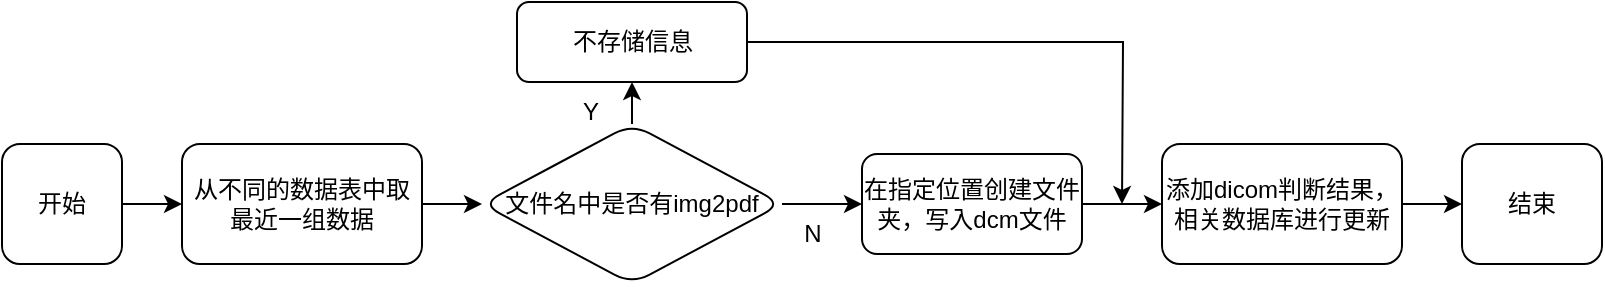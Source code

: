 <mxfile version="22.1.16" type="github">
  <diagram name="第 1 页" id="at5m0T8zt1dCvnjk2d3n">
    <mxGraphModel dx="1674" dy="746" grid="1" gridSize="10" guides="1" tooltips="1" connect="1" arrows="1" fold="1" page="1" pageScale="1" pageWidth="827" pageHeight="1169" math="0" shadow="0">
      <root>
        <mxCell id="0" />
        <mxCell id="1" parent="0" />
        <mxCell id="Z6VySQBkPBmHjOSyOEfj-3" value="" style="edgeStyle=orthogonalEdgeStyle;rounded=0;orthogonalLoop=1;jettySize=auto;html=1;" edge="1" parent="1" source="Z6VySQBkPBmHjOSyOEfj-1" target="Z6VySQBkPBmHjOSyOEfj-2">
          <mxGeometry relative="1" as="geometry" />
        </mxCell>
        <mxCell id="Z6VySQBkPBmHjOSyOEfj-1" value="开始" style="rounded=1;whiteSpace=wrap;html=1;" vertex="1" parent="1">
          <mxGeometry x="120" y="220" width="60" height="60" as="geometry" />
        </mxCell>
        <mxCell id="Z6VySQBkPBmHjOSyOEfj-5" value="" style="edgeStyle=orthogonalEdgeStyle;rounded=0;orthogonalLoop=1;jettySize=auto;html=1;" edge="1" parent="1" source="Z6VySQBkPBmHjOSyOEfj-2" target="Z6VySQBkPBmHjOSyOEfj-4">
          <mxGeometry relative="1" as="geometry" />
        </mxCell>
        <mxCell id="Z6VySQBkPBmHjOSyOEfj-2" value="从不同的数据表中取最近一组数据" style="whiteSpace=wrap;html=1;rounded=1;" vertex="1" parent="1">
          <mxGeometry x="210" y="220" width="120" height="60" as="geometry" />
        </mxCell>
        <mxCell id="Z6VySQBkPBmHjOSyOEfj-7" value="" style="edgeStyle=orthogonalEdgeStyle;rounded=0;orthogonalLoop=1;jettySize=auto;html=1;" edge="1" parent="1" source="Z6VySQBkPBmHjOSyOEfj-4" target="Z6VySQBkPBmHjOSyOEfj-6">
          <mxGeometry relative="1" as="geometry" />
        </mxCell>
        <mxCell id="Z6VySQBkPBmHjOSyOEfj-9" value="" style="edgeStyle=orthogonalEdgeStyle;rounded=0;orthogonalLoop=1;jettySize=auto;html=1;" edge="1" parent="1" source="Z6VySQBkPBmHjOSyOEfj-4" target="Z6VySQBkPBmHjOSyOEfj-8">
          <mxGeometry relative="1" as="geometry" />
        </mxCell>
        <mxCell id="Z6VySQBkPBmHjOSyOEfj-4" value="文件名中是否有img2pdf" style="rhombus;whiteSpace=wrap;html=1;rounded=1;" vertex="1" parent="1">
          <mxGeometry x="360" y="210" width="150" height="80" as="geometry" />
        </mxCell>
        <mxCell id="Z6VySQBkPBmHjOSyOEfj-11" value="" style="edgeStyle=orthogonalEdgeStyle;rounded=0;orthogonalLoop=1;jettySize=auto;html=1;" edge="1" parent="1" source="Z6VySQBkPBmHjOSyOEfj-6" target="Z6VySQBkPBmHjOSyOEfj-10">
          <mxGeometry relative="1" as="geometry" />
        </mxCell>
        <mxCell id="Z6VySQBkPBmHjOSyOEfj-6" value="在指定位置创建文件夹，写入dcm文件" style="whiteSpace=wrap;html=1;rounded=1;" vertex="1" parent="1">
          <mxGeometry x="550" y="225" width="110" height="50" as="geometry" />
        </mxCell>
        <mxCell id="Z6VySQBkPBmHjOSyOEfj-16" style="edgeStyle=orthogonalEdgeStyle;rounded=0;orthogonalLoop=1;jettySize=auto;html=1;" edge="1" parent="1" source="Z6VySQBkPBmHjOSyOEfj-8">
          <mxGeometry relative="1" as="geometry">
            <mxPoint x="680" y="250" as="targetPoint" />
          </mxGeometry>
        </mxCell>
        <mxCell id="Z6VySQBkPBmHjOSyOEfj-8" value="不存储信息" style="whiteSpace=wrap;html=1;rounded=1;" vertex="1" parent="1">
          <mxGeometry x="377.5" y="149" width="115" height="40" as="geometry" />
        </mxCell>
        <mxCell id="Z6VySQBkPBmHjOSyOEfj-13" value="" style="edgeStyle=orthogonalEdgeStyle;rounded=0;orthogonalLoop=1;jettySize=auto;html=1;" edge="1" parent="1" source="Z6VySQBkPBmHjOSyOEfj-10" target="Z6VySQBkPBmHjOSyOEfj-12">
          <mxGeometry relative="1" as="geometry" />
        </mxCell>
        <mxCell id="Z6VySQBkPBmHjOSyOEfj-10" value="添加dicom判断结果，相关数据库进行更新" style="whiteSpace=wrap;html=1;rounded=1;" vertex="1" parent="1">
          <mxGeometry x="700" y="220" width="120" height="60" as="geometry" />
        </mxCell>
        <mxCell id="Z6VySQBkPBmHjOSyOEfj-12" value="结束" style="whiteSpace=wrap;html=1;rounded=1;" vertex="1" parent="1">
          <mxGeometry x="850" y="220" width="70" height="60" as="geometry" />
        </mxCell>
        <mxCell id="Z6VySQBkPBmHjOSyOEfj-14" value="Y" style="text;html=1;align=center;verticalAlign=middle;resizable=0;points=[];autosize=1;strokeColor=none;fillColor=none;" vertex="1" parent="1">
          <mxGeometry x="399" y="189" width="30" height="30" as="geometry" />
        </mxCell>
        <mxCell id="Z6VySQBkPBmHjOSyOEfj-15" value="N" style="text;html=1;align=center;verticalAlign=middle;resizable=0;points=[];autosize=1;strokeColor=none;fillColor=none;" vertex="1" parent="1">
          <mxGeometry x="510" y="250" width="30" height="30" as="geometry" />
        </mxCell>
      </root>
    </mxGraphModel>
  </diagram>
</mxfile>
